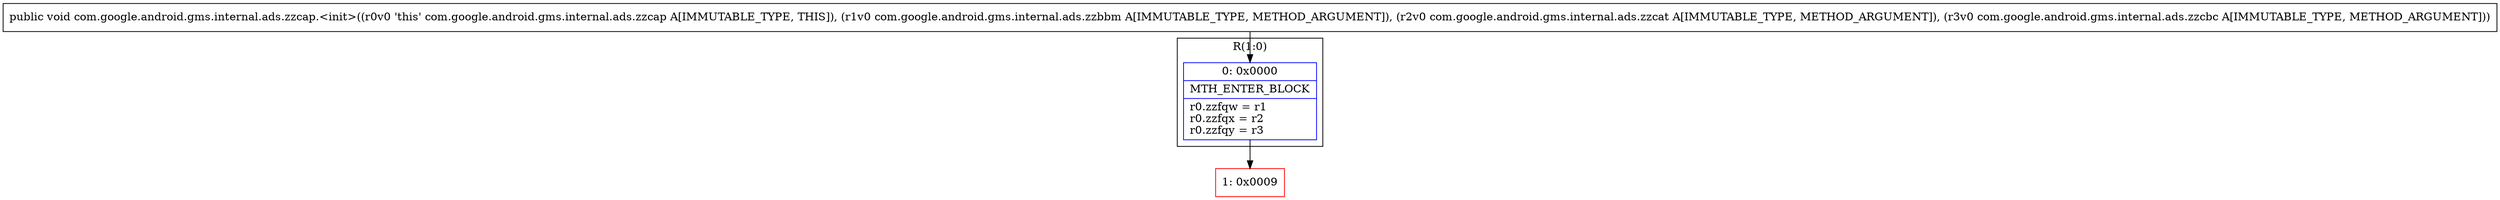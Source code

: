 digraph "CFG forcom.google.android.gms.internal.ads.zzcap.\<init\>(Lcom\/google\/android\/gms\/internal\/ads\/zzbbm;Lcom\/google\/android\/gms\/internal\/ads\/zzcat;Lcom\/google\/android\/gms\/internal\/ads\/zzcbc;)V" {
subgraph cluster_Region_1947504626 {
label = "R(1:0)";
node [shape=record,color=blue];
Node_0 [shape=record,label="{0\:\ 0x0000|MTH_ENTER_BLOCK\l|r0.zzfqw = r1\lr0.zzfqx = r2\lr0.zzfqy = r3\l}"];
}
Node_1 [shape=record,color=red,label="{1\:\ 0x0009}"];
MethodNode[shape=record,label="{public void com.google.android.gms.internal.ads.zzcap.\<init\>((r0v0 'this' com.google.android.gms.internal.ads.zzcap A[IMMUTABLE_TYPE, THIS]), (r1v0 com.google.android.gms.internal.ads.zzbbm A[IMMUTABLE_TYPE, METHOD_ARGUMENT]), (r2v0 com.google.android.gms.internal.ads.zzcat A[IMMUTABLE_TYPE, METHOD_ARGUMENT]), (r3v0 com.google.android.gms.internal.ads.zzcbc A[IMMUTABLE_TYPE, METHOD_ARGUMENT])) }"];
MethodNode -> Node_0;
Node_0 -> Node_1;
}

